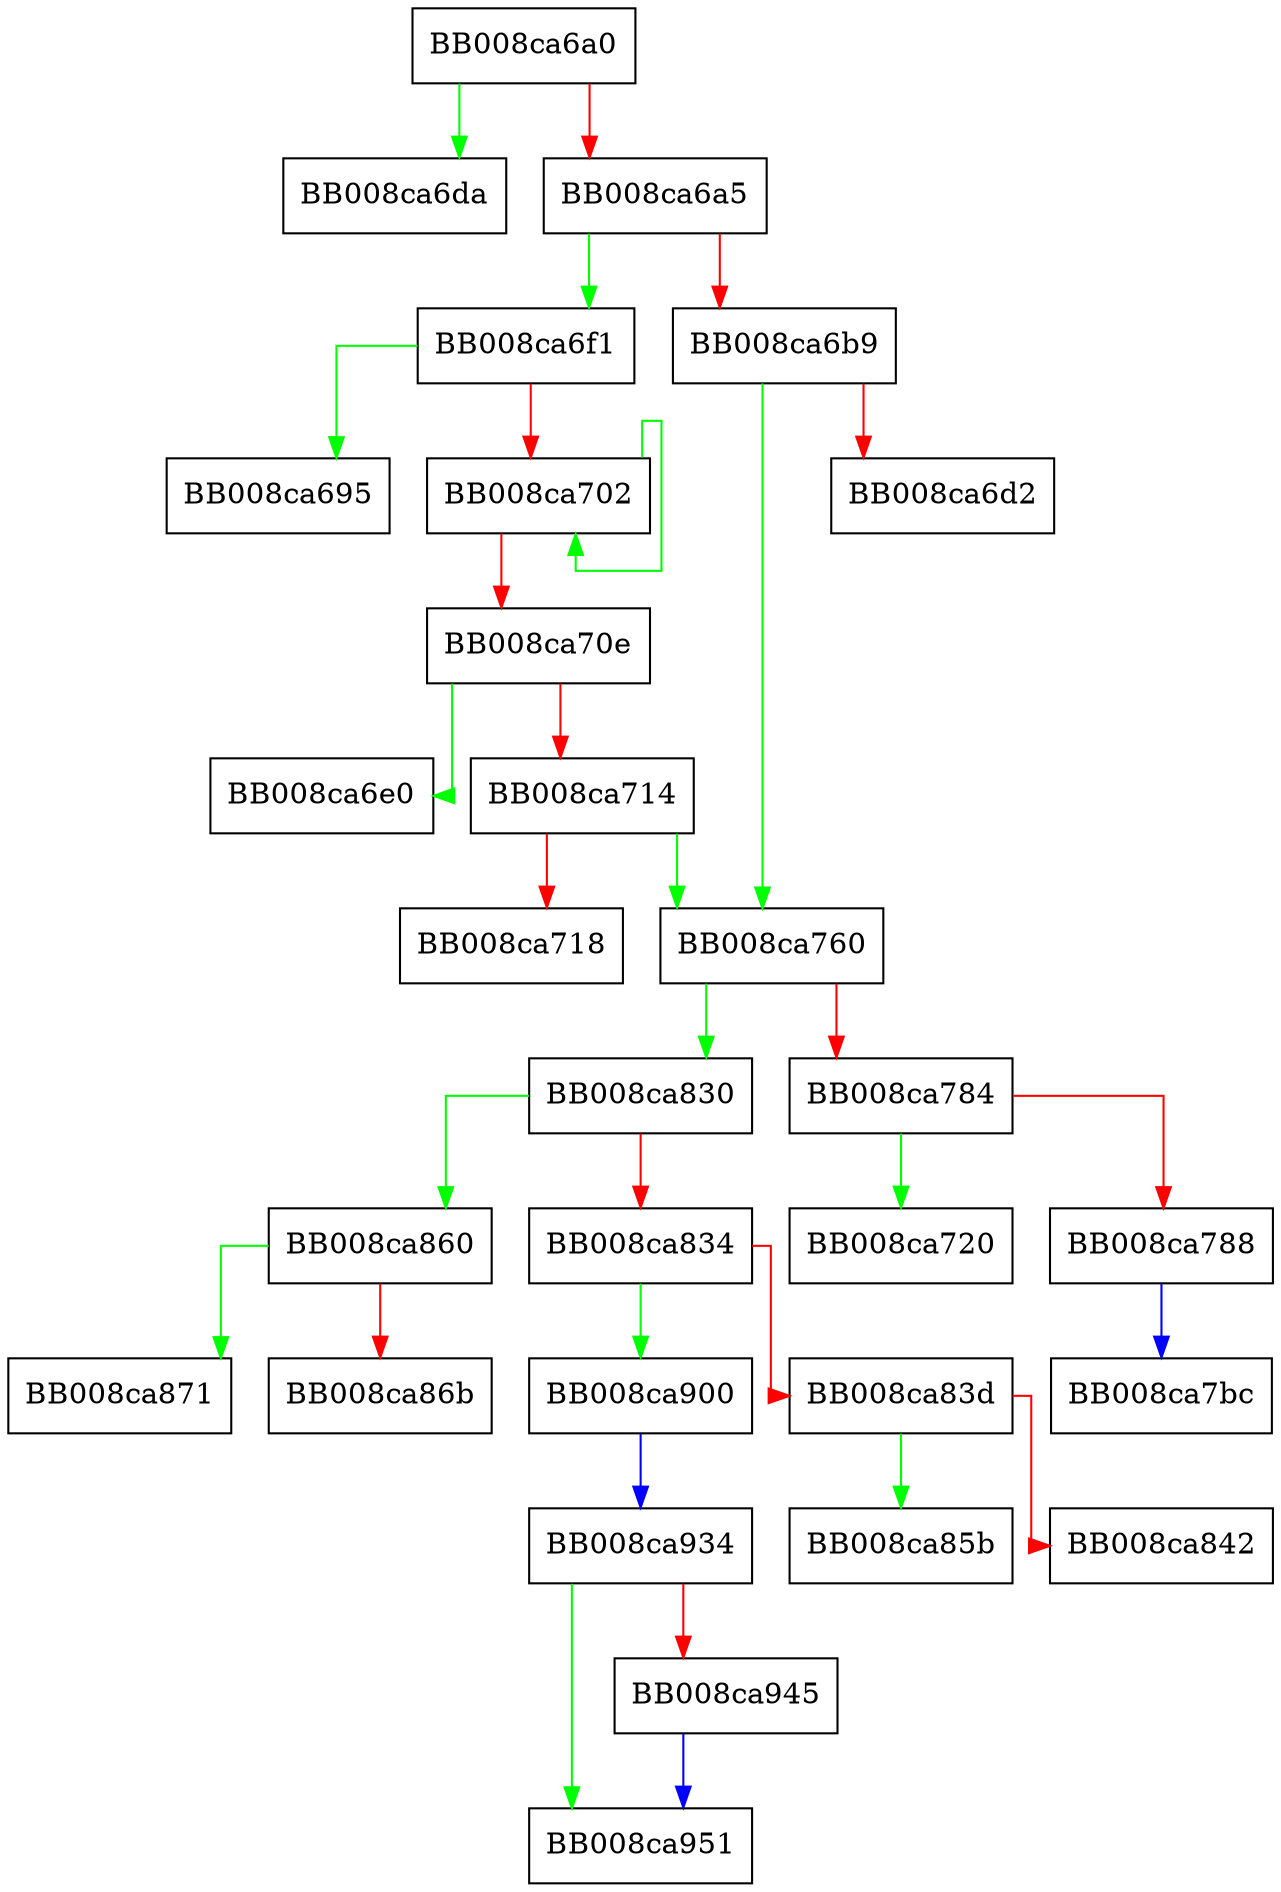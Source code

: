 digraph __memchr_evex {
  node [shape="box"];
  graph [splines=ortho];
  BB008ca6a0 -> BB008ca6da [color="green"];
  BB008ca6a0 -> BB008ca6a5 [color="red"];
  BB008ca6a5 -> BB008ca6f1 [color="green"];
  BB008ca6a5 -> BB008ca6b9 [color="red"];
  BB008ca6b9 -> BB008ca760 [color="green"];
  BB008ca6b9 -> BB008ca6d2 [color="red"];
  BB008ca6f1 -> BB008ca695 [color="green"];
  BB008ca6f1 -> BB008ca702 [color="red"];
  BB008ca702 -> BB008ca702 [color="green"];
  BB008ca702 -> BB008ca70e [color="red"];
  BB008ca70e -> BB008ca6e0 [color="green"];
  BB008ca70e -> BB008ca714 [color="red"];
  BB008ca714 -> BB008ca760 [color="green"];
  BB008ca714 -> BB008ca718 [color="red"];
  BB008ca760 -> BB008ca830 [color="green"];
  BB008ca760 -> BB008ca784 [color="red"];
  BB008ca784 -> BB008ca720 [color="green"];
  BB008ca784 -> BB008ca788 [color="red"];
  BB008ca788 -> BB008ca7bc [color="blue"];
  BB008ca830 -> BB008ca860 [color="green"];
  BB008ca830 -> BB008ca834 [color="red"];
  BB008ca834 -> BB008ca900 [color="green"];
  BB008ca834 -> BB008ca83d [color="red"];
  BB008ca83d -> BB008ca85b [color="green"];
  BB008ca83d -> BB008ca842 [color="red"];
  BB008ca860 -> BB008ca871 [color="green"];
  BB008ca860 -> BB008ca86b [color="red"];
  BB008ca900 -> BB008ca934 [color="blue"];
  BB008ca934 -> BB008ca951 [color="green"];
  BB008ca934 -> BB008ca945 [color="red"];
  BB008ca945 -> BB008ca951 [color="blue"];
}
